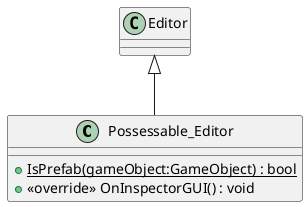 @startuml
class Possessable_Editor {
    + {static} IsPrefab(gameObject:GameObject) : bool
    + <<override>> OnInspectorGUI() : void
}
Editor <|-- Possessable_Editor
@enduml
